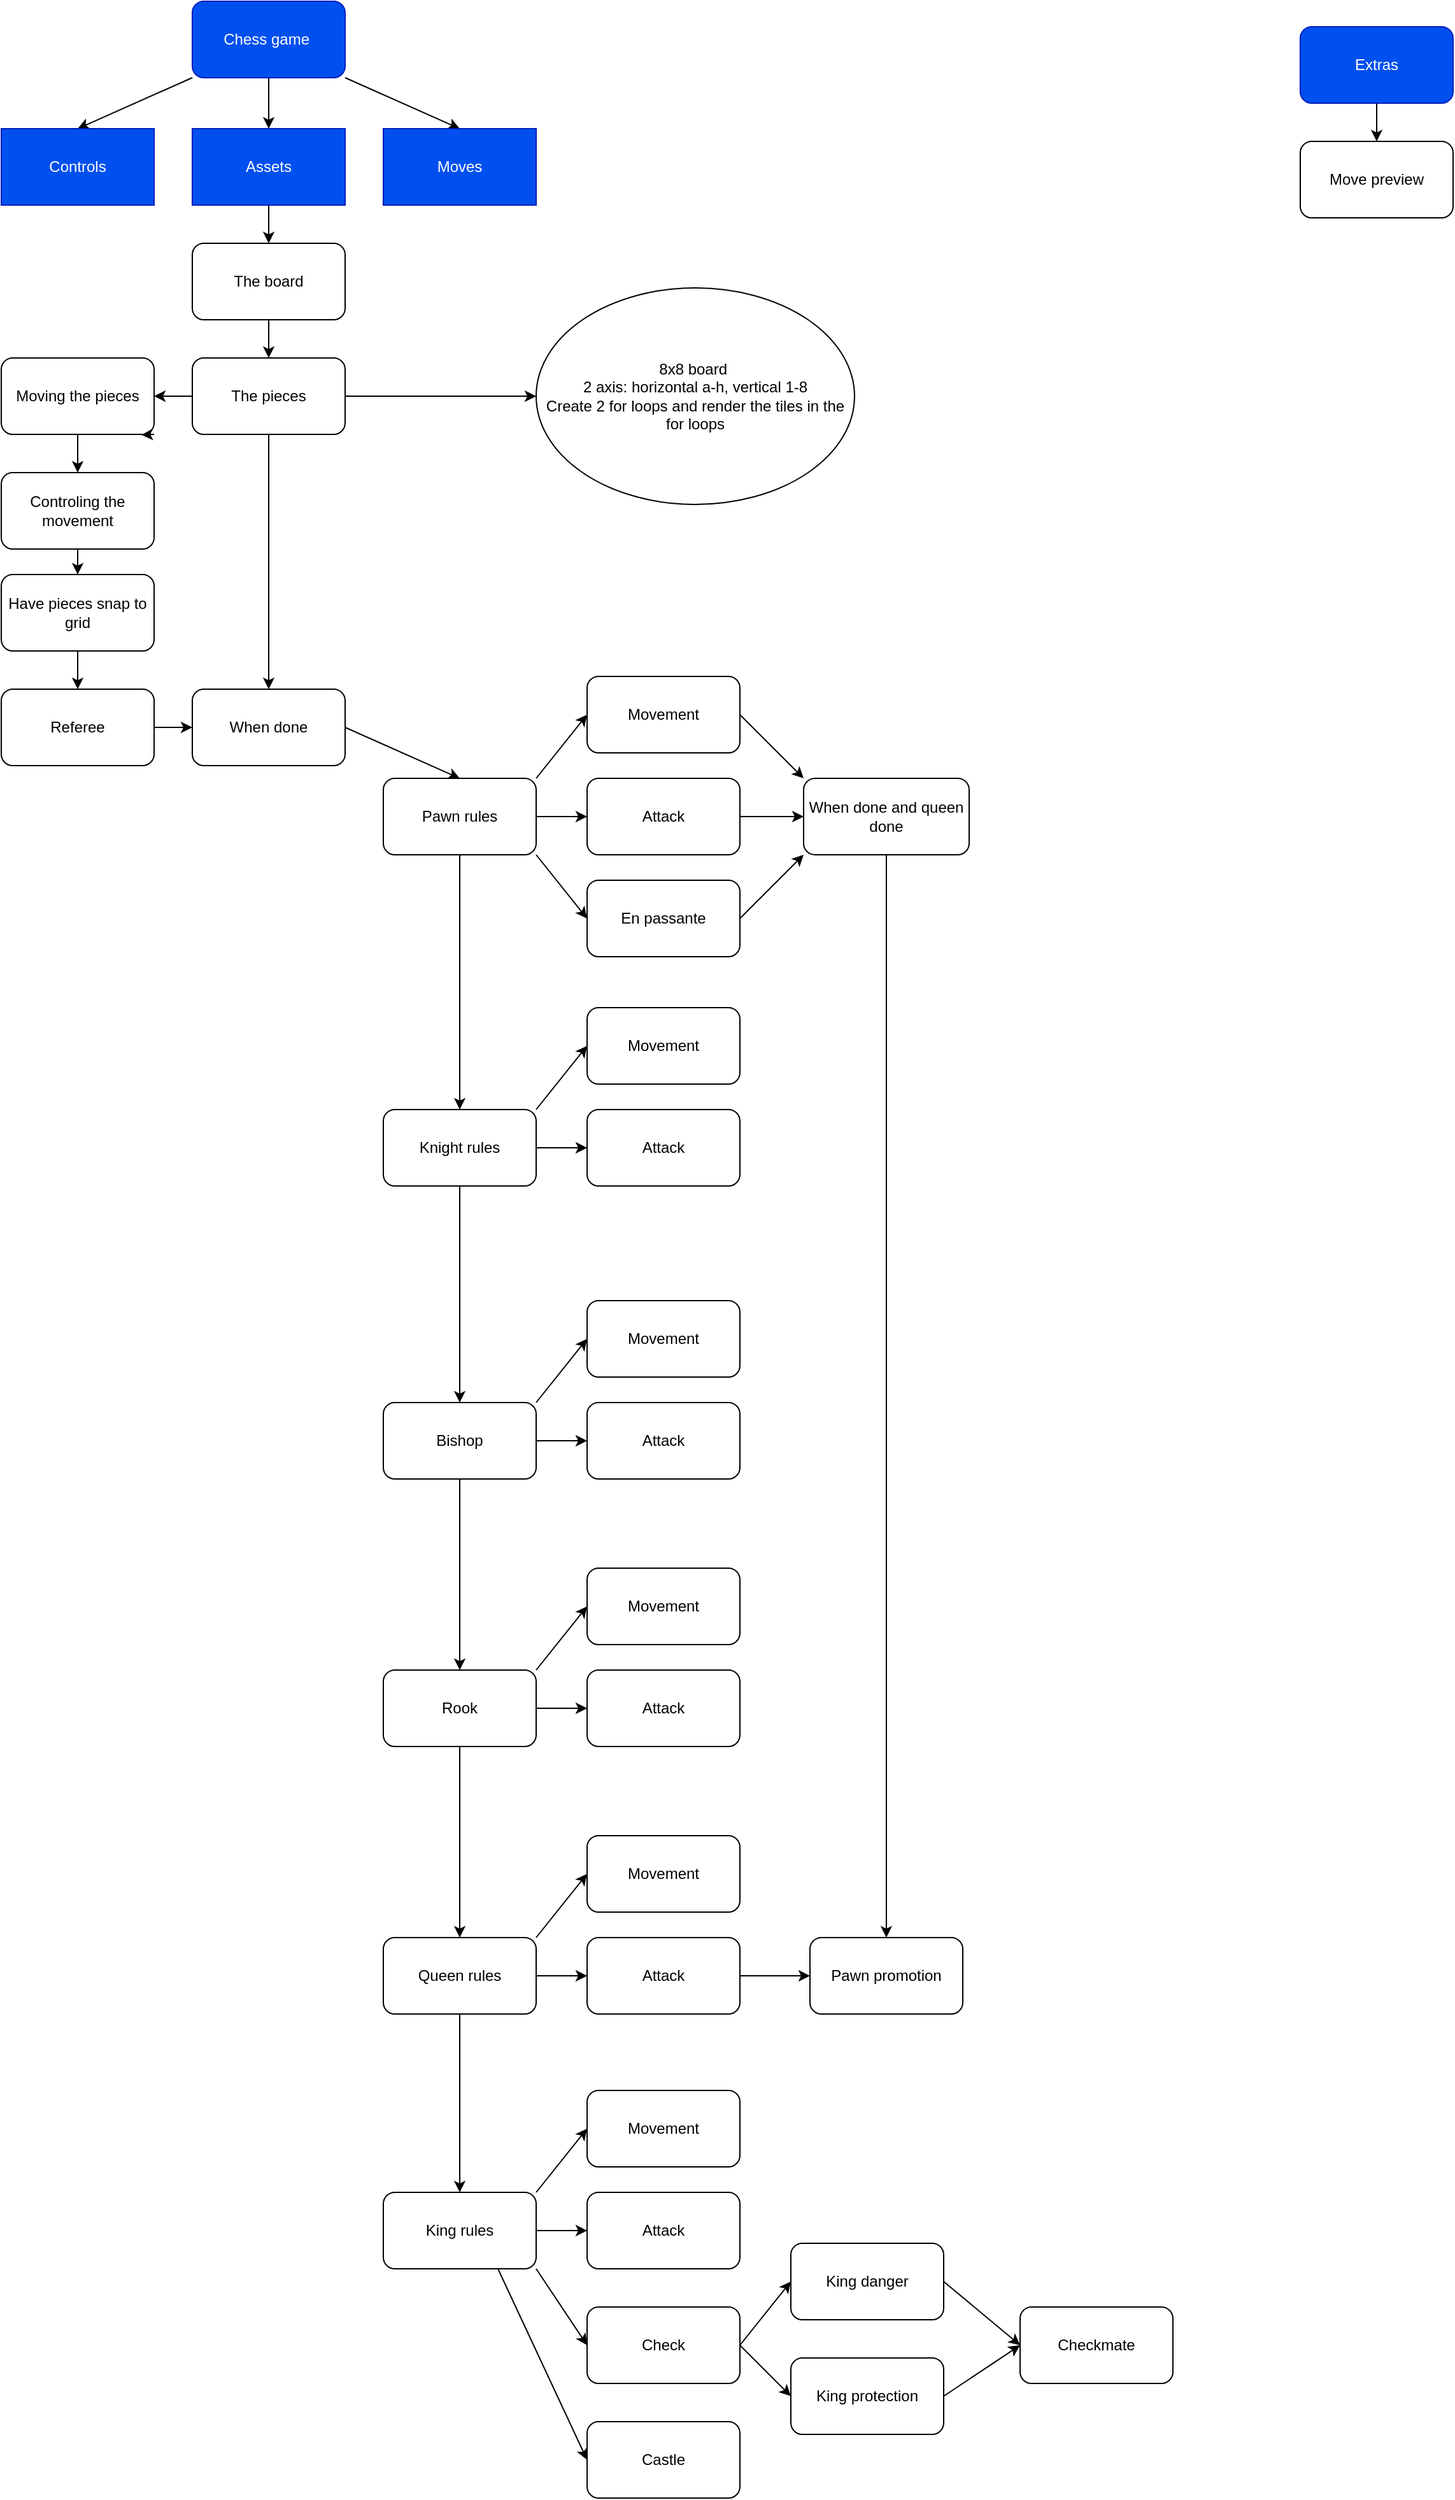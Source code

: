 <mxfile>
    <diagram id="3PPoan39EU342LHBw7FJ" name="Page-1">
        <mxGraphModel dx="947" dy="326" grid="1" gridSize="10" guides="1" tooltips="1" connect="1" arrows="1" fold="1" page="1" pageScale="1" pageWidth="850" pageHeight="1100" math="0" shadow="0">
            <root>
                <mxCell id="0"/>
                <mxCell id="1" parent="0"/>
                <mxCell id="17" style="edgeStyle=none;html=1;exitX=0.5;exitY=1;exitDx=0;exitDy=0;entryX=0.5;entryY=0;entryDx=0;entryDy=0;" parent="1" source="2" target="9" edge="1">
                    <mxGeometry relative="1" as="geometry"/>
                </mxCell>
                <mxCell id="20" style="edgeStyle=none;html=1;exitX=0;exitY=1;exitDx=0;exitDy=0;entryX=0.5;entryY=0;entryDx=0;entryDy=0;" parent="1" source="2" target="8" edge="1">
                    <mxGeometry relative="1" as="geometry"/>
                </mxCell>
                <mxCell id="21" style="edgeStyle=none;html=1;exitX=1;exitY=1;exitDx=0;exitDy=0;entryX=0.5;entryY=0;entryDx=0;entryDy=0;" parent="1" source="2" target="10" edge="1">
                    <mxGeometry relative="1" as="geometry"/>
                </mxCell>
                <mxCell id="2" value="Chess game&amp;nbsp;" style="rounded=1;whiteSpace=wrap;html=1;fillColor=#0050ef;fontColor=#ffffff;strokeColor=#001DBC;" parent="1" vertex="1">
                    <mxGeometry x="190" y="70" width="120" height="60" as="geometry"/>
                </mxCell>
                <mxCell id="19" style="edgeStyle=none;html=1;exitX=0.5;exitY=1;exitDx=0;exitDy=0;entryX=0.5;entryY=0;entryDx=0;entryDy=0;" parent="1" source="3" target="4" edge="1">
                    <mxGeometry relative="1" as="geometry"/>
                </mxCell>
                <mxCell id="3" value="The board" style="rounded=1;whiteSpace=wrap;html=1;" parent="1" vertex="1">
                    <mxGeometry x="190" y="260" width="120" height="60" as="geometry"/>
                </mxCell>
                <mxCell id="22" style="edgeStyle=none;html=1;exitX=0;exitY=0.5;exitDx=0;exitDy=0;entryX=1;entryY=0.5;entryDx=0;entryDy=0;" parent="1" source="4" target="5" edge="1">
                    <mxGeometry relative="1" as="geometry"/>
                </mxCell>
                <mxCell id="71" style="edgeStyle=none;html=1;exitX=0.5;exitY=1;exitDx=0;exitDy=0;" parent="1" source="4" target="70" edge="1">
                    <mxGeometry relative="1" as="geometry"/>
                </mxCell>
                <mxCell id="95" style="edgeStyle=none;html=1;exitX=1;exitY=0.5;exitDx=0;exitDy=0;entryX=0;entryY=0.5;entryDx=0;entryDy=0;" edge="1" parent="1" source="4" target="94">
                    <mxGeometry relative="1" as="geometry"/>
                </mxCell>
                <mxCell id="4" value="The pieces" style="rounded=1;whiteSpace=wrap;html=1;" parent="1" vertex="1">
                    <mxGeometry x="190" y="350" width="120" height="60" as="geometry"/>
                </mxCell>
                <mxCell id="23" style="edgeStyle=none;html=1;exitX=0.5;exitY=1;exitDx=0;exitDy=0;entryX=0.5;entryY=0;entryDx=0;entryDy=0;" parent="1" source="5" target="6" edge="1">
                    <mxGeometry relative="1" as="geometry"/>
                </mxCell>
                <mxCell id="5" value="Moving the pieces" style="rounded=1;whiteSpace=wrap;html=1;" parent="1" vertex="1">
                    <mxGeometry x="40" y="350" width="120" height="60" as="geometry"/>
                </mxCell>
                <mxCell id="24" style="edgeStyle=none;html=1;exitX=0.5;exitY=1;exitDx=0;exitDy=0;" parent="1" source="6" target="7" edge="1">
                    <mxGeometry relative="1" as="geometry"/>
                </mxCell>
                <mxCell id="6" value="Controling the movement" style="rounded=1;whiteSpace=wrap;html=1;" parent="1" vertex="1">
                    <mxGeometry x="40" y="440" width="120" height="60" as="geometry"/>
                </mxCell>
                <mxCell id="25" style="edgeStyle=none;html=1;exitX=0.5;exitY=1;exitDx=0;exitDy=0;entryX=0.5;entryY=0;entryDx=0;entryDy=0;" parent="1" source="7" target="12" edge="1">
                    <mxGeometry relative="1" as="geometry"/>
                </mxCell>
                <mxCell id="7" value="Have pieces snap to grid" style="rounded=1;whiteSpace=wrap;html=1;" parent="1" vertex="1">
                    <mxGeometry x="40" y="520" width="120" height="60" as="geometry"/>
                </mxCell>
                <mxCell id="8" value="Controls" style="rounded=0;whiteSpace=wrap;html=1;fillColor=#0050ef;fontColor=#ffffff;strokeColor=#001DBC;" parent="1" vertex="1">
                    <mxGeometry x="40" y="170" width="120" height="60" as="geometry"/>
                </mxCell>
                <mxCell id="18" style="edgeStyle=none;html=1;exitX=0.5;exitY=1;exitDx=0;exitDy=0;entryX=0.5;entryY=0;entryDx=0;entryDy=0;" parent="1" source="9" target="3" edge="1">
                    <mxGeometry relative="1" as="geometry"/>
                </mxCell>
                <mxCell id="9" value="Assets" style="rounded=0;whiteSpace=wrap;html=1;fillColor=#0050ef;fontColor=#ffffff;strokeColor=#001DBC;" parent="1" vertex="1">
                    <mxGeometry x="190" y="170" width="120" height="60" as="geometry"/>
                </mxCell>
                <mxCell id="10" value="Moves" style="rounded=0;whiteSpace=wrap;html=1;fillColor=#0050ef;fontColor=#ffffff;strokeColor=#001DBC;" parent="1" vertex="1">
                    <mxGeometry x="340" y="170" width="120" height="60" as="geometry"/>
                </mxCell>
                <mxCell id="11" style="edgeStyle=none;html=1;exitX=1;exitY=1;exitDx=0;exitDy=0;entryX=0.917;entryY=1.007;entryDx=0;entryDy=0;entryPerimeter=0;" parent="1" source="5" target="5" edge="1">
                    <mxGeometry relative="1" as="geometry"/>
                </mxCell>
                <mxCell id="72" style="edgeStyle=none;html=1;exitX=1;exitY=0.5;exitDx=0;exitDy=0;" parent="1" source="12" target="70" edge="1">
                    <mxGeometry relative="1" as="geometry"/>
                </mxCell>
                <mxCell id="12" value="Referee" style="rounded=1;whiteSpace=wrap;html=1;" parent="1" vertex="1">
                    <mxGeometry x="40" y="610" width="120" height="60" as="geometry"/>
                </mxCell>
                <mxCell id="26" style="edgeStyle=none;html=1;exitX=1;exitY=0;exitDx=0;exitDy=0;entryX=0;entryY=0.5;entryDx=0;entryDy=0;" parent="1" source="13" target="15" edge="1">
                    <mxGeometry relative="1" as="geometry"/>
                </mxCell>
                <mxCell id="27" style="edgeStyle=none;html=1;exitX=1;exitY=0.5;exitDx=0;exitDy=0;" parent="1" source="13" target="14" edge="1">
                    <mxGeometry relative="1" as="geometry"/>
                </mxCell>
                <mxCell id="28" style="edgeStyle=none;html=1;exitX=1;exitY=1;exitDx=0;exitDy=0;entryX=0;entryY=0.5;entryDx=0;entryDy=0;" parent="1" source="13" target="16" edge="1">
                    <mxGeometry relative="1" as="geometry"/>
                </mxCell>
                <mxCell id="62" style="edgeStyle=none;html=1;exitX=0.5;exitY=1;exitDx=0;exitDy=0;" parent="1" source="13" target="32" edge="1">
                    <mxGeometry relative="1" as="geometry"/>
                </mxCell>
                <mxCell id="13" value="Pawn rules" style="rounded=1;whiteSpace=wrap;html=1;" parent="1" vertex="1">
                    <mxGeometry x="340" y="680" width="120" height="60" as="geometry"/>
                </mxCell>
                <mxCell id="58" style="edgeStyle=none;html=1;exitX=1;exitY=0.5;exitDx=0;exitDy=0;entryX=0;entryY=0.5;entryDx=0;entryDy=0;" parent="1" source="14" target="56" edge="1">
                    <mxGeometry relative="1" as="geometry"/>
                </mxCell>
                <mxCell id="14" value="Attack" style="rounded=1;whiteSpace=wrap;html=1;" parent="1" vertex="1">
                    <mxGeometry x="500" y="680" width="120" height="60" as="geometry"/>
                </mxCell>
                <mxCell id="57" style="edgeStyle=none;html=1;exitX=1;exitY=0.5;exitDx=0;exitDy=0;entryX=0;entryY=0;entryDx=0;entryDy=0;" parent="1" source="15" target="56" edge="1">
                    <mxGeometry relative="1" as="geometry"/>
                </mxCell>
                <mxCell id="15" value="Movement" style="rounded=1;whiteSpace=wrap;html=1;" parent="1" vertex="1">
                    <mxGeometry x="500" y="600" width="120" height="60" as="geometry"/>
                </mxCell>
                <mxCell id="59" style="edgeStyle=none;html=1;exitX=1;exitY=0.5;exitDx=0;exitDy=0;entryX=0;entryY=1;entryDx=0;entryDy=0;" parent="1" source="16" target="56" edge="1">
                    <mxGeometry relative="1" as="geometry"/>
                </mxCell>
                <mxCell id="16" value="En passante" style="rounded=1;whiteSpace=wrap;html=1;" parent="1" vertex="1">
                    <mxGeometry x="500" y="760" width="120" height="60" as="geometry"/>
                </mxCell>
                <mxCell id="29" style="edgeStyle=none;html=1;exitX=1;exitY=0;exitDx=0;exitDy=0;entryX=0;entryY=0.5;entryDx=0;entryDy=0;" parent="1" source="32" target="34" edge="1">
                    <mxGeometry relative="1" as="geometry"/>
                </mxCell>
                <mxCell id="30" style="edgeStyle=none;html=1;exitX=1;exitY=0.5;exitDx=0;exitDy=0;" parent="1" source="32" target="33" edge="1">
                    <mxGeometry relative="1" as="geometry"/>
                </mxCell>
                <mxCell id="63" style="edgeStyle=none;html=1;exitX=0.5;exitY=1;exitDx=0;exitDy=0;" parent="1" source="32" target="38" edge="1">
                    <mxGeometry relative="1" as="geometry"/>
                </mxCell>
                <mxCell id="32" value="Knight rules" style="rounded=1;whiteSpace=wrap;html=1;" parent="1" vertex="1">
                    <mxGeometry x="340" y="940" width="120" height="60" as="geometry"/>
                </mxCell>
                <mxCell id="33" value="Attack" style="rounded=1;whiteSpace=wrap;html=1;" parent="1" vertex="1">
                    <mxGeometry x="500" y="940" width="120" height="60" as="geometry"/>
                </mxCell>
                <mxCell id="34" value="Movement" style="rounded=1;whiteSpace=wrap;html=1;" parent="1" vertex="1">
                    <mxGeometry x="500" y="860" width="120" height="60" as="geometry"/>
                </mxCell>
                <mxCell id="36" style="edgeStyle=none;html=1;exitX=1;exitY=0;exitDx=0;exitDy=0;entryX=0;entryY=0.5;entryDx=0;entryDy=0;" parent="1" source="38" target="40" edge="1">
                    <mxGeometry relative="1" as="geometry"/>
                </mxCell>
                <mxCell id="37" style="edgeStyle=none;html=1;exitX=1;exitY=0.5;exitDx=0;exitDy=0;" parent="1" source="38" target="39" edge="1">
                    <mxGeometry relative="1" as="geometry"/>
                </mxCell>
                <mxCell id="64" style="edgeStyle=none;html=1;exitX=0.5;exitY=1;exitDx=0;exitDy=0;" parent="1" source="38" target="43" edge="1">
                    <mxGeometry relative="1" as="geometry"/>
                </mxCell>
                <mxCell id="38" value="Bishop" style="rounded=1;whiteSpace=wrap;html=1;" parent="1" vertex="1">
                    <mxGeometry x="340" y="1170" width="120" height="60" as="geometry"/>
                </mxCell>
                <mxCell id="39" value="Attack" style="rounded=1;whiteSpace=wrap;html=1;" parent="1" vertex="1">
                    <mxGeometry x="500" y="1170" width="120" height="60" as="geometry"/>
                </mxCell>
                <mxCell id="40" value="Movement" style="rounded=1;whiteSpace=wrap;html=1;" parent="1" vertex="1">
                    <mxGeometry x="500" y="1090" width="120" height="60" as="geometry"/>
                </mxCell>
                <mxCell id="41" style="edgeStyle=none;html=1;exitX=1;exitY=0;exitDx=0;exitDy=0;entryX=0;entryY=0.5;entryDx=0;entryDy=0;" parent="1" source="43" target="45" edge="1">
                    <mxGeometry relative="1" as="geometry"/>
                </mxCell>
                <mxCell id="42" style="edgeStyle=none;html=1;exitX=1;exitY=0.5;exitDx=0;exitDy=0;" parent="1" source="43" target="44" edge="1">
                    <mxGeometry relative="1" as="geometry"/>
                </mxCell>
                <mxCell id="65" style="edgeStyle=none;html=1;exitX=0.5;exitY=1;exitDx=0;exitDy=0;" parent="1" source="43" target="48" edge="1">
                    <mxGeometry relative="1" as="geometry"/>
                </mxCell>
                <mxCell id="43" value="Rook" style="rounded=1;whiteSpace=wrap;html=1;" parent="1" vertex="1">
                    <mxGeometry x="340" y="1380" width="120" height="60" as="geometry"/>
                </mxCell>
                <mxCell id="44" value="Attack" style="rounded=1;whiteSpace=wrap;html=1;" parent="1" vertex="1">
                    <mxGeometry x="500" y="1380" width="120" height="60" as="geometry"/>
                </mxCell>
                <mxCell id="45" value="Movement" style="rounded=1;whiteSpace=wrap;html=1;" parent="1" vertex="1">
                    <mxGeometry x="500" y="1300" width="120" height="60" as="geometry"/>
                </mxCell>
                <mxCell id="46" style="edgeStyle=none;html=1;exitX=1;exitY=0;exitDx=0;exitDy=0;entryX=0;entryY=0.5;entryDx=0;entryDy=0;" parent="1" source="48" target="50" edge="1">
                    <mxGeometry relative="1" as="geometry"/>
                </mxCell>
                <mxCell id="47" style="edgeStyle=none;html=1;exitX=1;exitY=0.5;exitDx=0;exitDy=0;" parent="1" source="48" target="49" edge="1">
                    <mxGeometry relative="1" as="geometry"/>
                </mxCell>
                <mxCell id="87" style="edgeStyle=none;html=1;exitX=0.5;exitY=1;exitDx=0;exitDy=0;" parent="1" source="48" target="76" edge="1">
                    <mxGeometry relative="1" as="geometry"/>
                </mxCell>
                <mxCell id="48" value="Queen rules" style="rounded=1;whiteSpace=wrap;html=1;" parent="1" vertex="1">
                    <mxGeometry x="340" y="1590" width="120" height="60" as="geometry"/>
                </mxCell>
                <mxCell id="61" style="edgeStyle=none;html=1;exitX=1;exitY=0.5;exitDx=0;exitDy=0;" parent="1" source="49" target="51" edge="1">
                    <mxGeometry relative="1" as="geometry"/>
                </mxCell>
                <mxCell id="49" value="Attack" style="rounded=1;whiteSpace=wrap;html=1;" parent="1" vertex="1">
                    <mxGeometry x="500" y="1590" width="120" height="60" as="geometry"/>
                </mxCell>
                <mxCell id="50" value="Movement" style="rounded=1;whiteSpace=wrap;html=1;" parent="1" vertex="1">
                    <mxGeometry x="500" y="1510" width="120" height="60" as="geometry"/>
                </mxCell>
                <mxCell id="51" value="Pawn promotion" style="rounded=1;whiteSpace=wrap;html=1;" parent="1" vertex="1">
                    <mxGeometry x="675" y="1590" width="120" height="60" as="geometry"/>
                </mxCell>
                <mxCell id="60" style="edgeStyle=none;html=1;exitX=0.5;exitY=1;exitDx=0;exitDy=0;entryX=0.5;entryY=0;entryDx=0;entryDy=0;" parent="1" source="56" target="51" edge="1">
                    <mxGeometry relative="1" as="geometry"/>
                </mxCell>
                <mxCell id="56" value="When done and queen done" style="rounded=1;whiteSpace=wrap;html=1;" parent="1" vertex="1">
                    <mxGeometry x="670" y="680" width="130" height="60" as="geometry"/>
                </mxCell>
                <mxCell id="73" style="edgeStyle=none;html=1;exitX=1;exitY=0.5;exitDx=0;exitDy=0;entryX=0.5;entryY=0;entryDx=0;entryDy=0;" parent="1" source="70" target="13" edge="1">
                    <mxGeometry relative="1" as="geometry"/>
                </mxCell>
                <mxCell id="70" value="When done" style="rounded=1;whiteSpace=wrap;html=1;" parent="1" vertex="1">
                    <mxGeometry x="190" y="610" width="120" height="60" as="geometry"/>
                </mxCell>
                <mxCell id="74" style="edgeStyle=none;html=1;exitX=1;exitY=0;exitDx=0;exitDy=0;entryX=0;entryY=0.5;entryDx=0;entryDy=0;" parent="1" source="76" target="78" edge="1">
                    <mxGeometry relative="1" as="geometry"/>
                </mxCell>
                <mxCell id="75" style="edgeStyle=none;html=1;exitX=1;exitY=0.5;exitDx=0;exitDy=0;" parent="1" source="76" target="77" edge="1">
                    <mxGeometry relative="1" as="geometry"/>
                </mxCell>
                <mxCell id="83" style="edgeStyle=none;html=1;exitX=1;exitY=1;exitDx=0;exitDy=0;entryX=0;entryY=0.5;entryDx=0;entryDy=0;" parent="1" source="76" target="79" edge="1">
                    <mxGeometry relative="1" as="geometry"/>
                </mxCell>
                <mxCell id="84" style="edgeStyle=none;html=1;exitX=0.75;exitY=1;exitDx=0;exitDy=0;entryX=0;entryY=0.5;entryDx=0;entryDy=0;" parent="1" source="76" target="80" edge="1">
                    <mxGeometry relative="1" as="geometry"/>
                </mxCell>
                <mxCell id="76" value="King rules" style="rounded=1;whiteSpace=wrap;html=1;" parent="1" vertex="1">
                    <mxGeometry x="340" y="1790" width="120" height="60" as="geometry"/>
                </mxCell>
                <mxCell id="77" value="Attack" style="rounded=1;whiteSpace=wrap;html=1;" parent="1" vertex="1">
                    <mxGeometry x="500" y="1790" width="120" height="60" as="geometry"/>
                </mxCell>
                <mxCell id="78" value="Movement" style="rounded=1;whiteSpace=wrap;html=1;" parent="1" vertex="1">
                    <mxGeometry x="500" y="1710" width="120" height="60" as="geometry"/>
                </mxCell>
                <mxCell id="85" style="edgeStyle=none;html=1;exitX=1;exitY=0.5;exitDx=0;exitDy=0;entryX=0;entryY=0.5;entryDx=0;entryDy=0;" parent="1" source="79" target="82" edge="1">
                    <mxGeometry relative="1" as="geometry"/>
                </mxCell>
                <mxCell id="86" style="edgeStyle=none;html=1;exitX=1;exitY=0.5;exitDx=0;exitDy=0;entryX=0;entryY=0.5;entryDx=0;entryDy=0;" parent="1" source="79" target="81" edge="1">
                    <mxGeometry relative="1" as="geometry"/>
                </mxCell>
                <mxCell id="79" value="Check" style="rounded=1;whiteSpace=wrap;html=1;" parent="1" vertex="1">
                    <mxGeometry x="500" y="1880" width="120" height="60" as="geometry"/>
                </mxCell>
                <mxCell id="80" value="Castle" style="rounded=1;whiteSpace=wrap;html=1;" parent="1" vertex="1">
                    <mxGeometry x="500" y="1970" width="120" height="60" as="geometry"/>
                </mxCell>
                <mxCell id="90" style="edgeStyle=none;html=1;exitX=1;exitY=0.5;exitDx=0;exitDy=0;" parent="1" source="81" edge="1">
                    <mxGeometry relative="1" as="geometry">
                        <mxPoint x="840" y="1910" as="targetPoint"/>
                    </mxGeometry>
                </mxCell>
                <mxCell id="81" value="King protection" style="rounded=1;whiteSpace=wrap;html=1;" parent="1" vertex="1">
                    <mxGeometry x="660" y="1920" width="120" height="60" as="geometry"/>
                </mxCell>
                <mxCell id="89" style="edgeStyle=none;html=1;exitX=1;exitY=0.5;exitDx=0;exitDy=0;entryX=0;entryY=0.5;entryDx=0;entryDy=0;" parent="1" source="82" target="88" edge="1">
                    <mxGeometry relative="1" as="geometry"/>
                </mxCell>
                <mxCell id="82" value="King danger" style="rounded=1;whiteSpace=wrap;html=1;" parent="1" vertex="1">
                    <mxGeometry x="660" y="1830" width="120" height="60" as="geometry"/>
                </mxCell>
                <mxCell id="88" value="Checkmate" style="rounded=1;whiteSpace=wrap;html=1;" parent="1" vertex="1">
                    <mxGeometry x="840" y="1880" width="120" height="60" as="geometry"/>
                </mxCell>
                <mxCell id="93" style="edgeStyle=none;html=1;exitX=0.5;exitY=1;exitDx=0;exitDy=0;entryX=0.5;entryY=0;entryDx=0;entryDy=0;" parent="1" source="91" target="92" edge="1">
                    <mxGeometry relative="1" as="geometry"/>
                </mxCell>
                <mxCell id="91" value="Extras" style="rounded=1;whiteSpace=wrap;html=1;fillColor=#0050ef;fontColor=#ffffff;strokeColor=#001DBC;" parent="1" vertex="1">
                    <mxGeometry x="1060" y="90" width="120" height="60" as="geometry"/>
                </mxCell>
                <mxCell id="92" value="Move preview" style="rounded=1;whiteSpace=wrap;html=1;" parent="1" vertex="1">
                    <mxGeometry x="1060" y="180" width="120" height="60" as="geometry"/>
                </mxCell>
                <mxCell id="94" value="8x8 board&amp;nbsp;&lt;br&gt;2 axis: horizontal a-h, vertical 1-8&lt;br&gt;Create 2 for loops and render the tiles in the for loops" style="ellipse;whiteSpace=wrap;html=1;" vertex="1" parent="1">
                    <mxGeometry x="460" y="295" width="250" height="170" as="geometry"/>
                </mxCell>
            </root>
        </mxGraphModel>
    </diagram>
</mxfile>